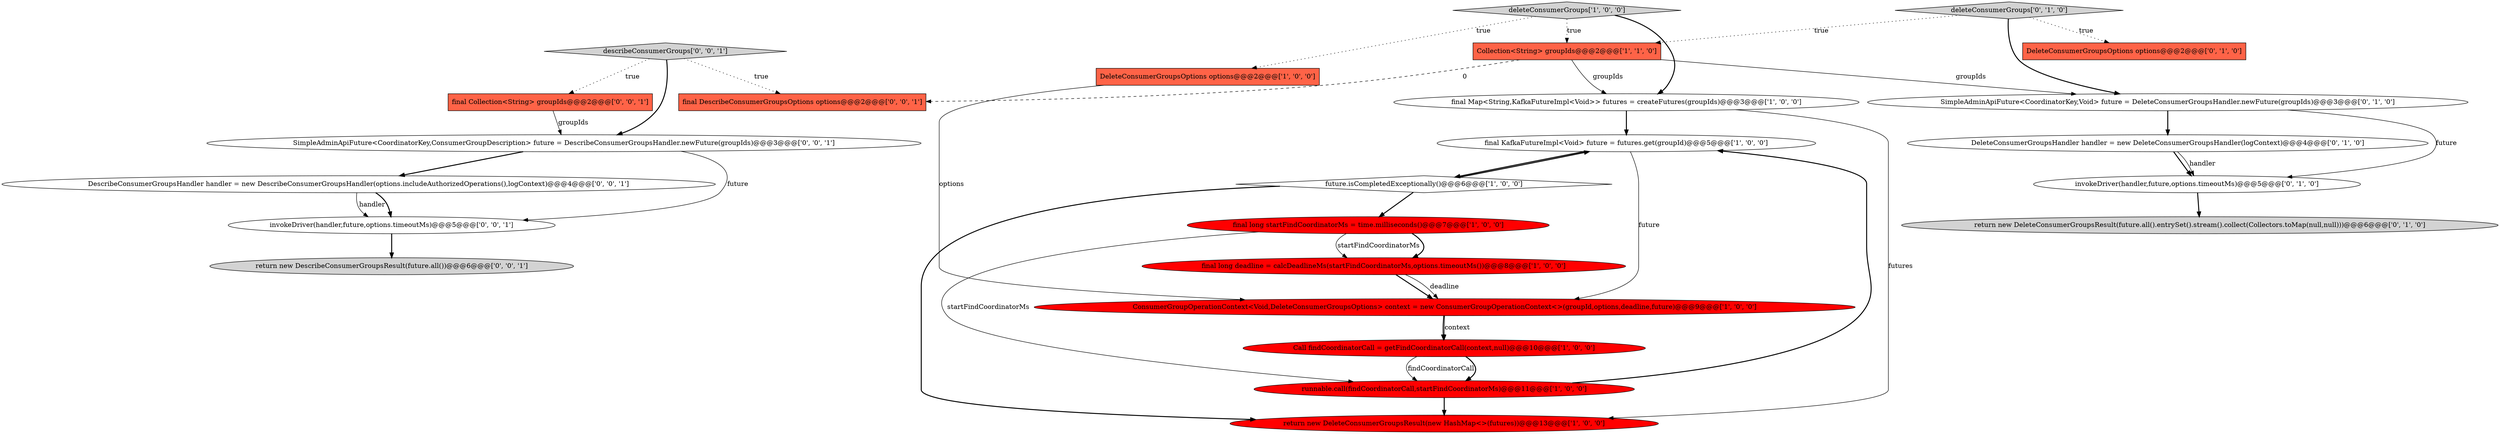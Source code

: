 digraph {
18 [style = filled, label = "SimpleAdminApiFuture<CoordinatorKey,ConsumerGroupDescription> future = DescribeConsumerGroupsHandler.newFuture(groupIds)@@@3@@@['0', '0', '1']", fillcolor = white, shape = ellipse image = "AAA0AAABBB3BBB"];
7 [style = filled, label = "final Map<String,KafkaFutureImpl<Void>> futures = createFutures(groupIds)@@@3@@@['1', '0', '0']", fillcolor = white, shape = ellipse image = "AAA0AAABBB1BBB"];
2 [style = filled, label = "final KafkaFutureImpl<Void> future = futures.get(groupId)@@@5@@@['1', '0', '0']", fillcolor = white, shape = ellipse image = "AAA0AAABBB1BBB"];
16 [style = filled, label = "SimpleAdminApiFuture<CoordinatorKey,Void> future = DeleteConsumerGroupsHandler.newFuture(groupIds)@@@3@@@['0', '1', '0']", fillcolor = white, shape = ellipse image = "AAA0AAABBB2BBB"];
19 [style = filled, label = "return new DescribeConsumerGroupsResult(future.all())@@@6@@@['0', '0', '1']", fillcolor = lightgray, shape = ellipse image = "AAA0AAABBB3BBB"];
24 [style = filled, label = "DescribeConsumerGroupsHandler handler = new DescribeConsumerGroupsHandler(options.includeAuthorizedOperations(),logContext)@@@4@@@['0', '0', '1']", fillcolor = white, shape = ellipse image = "AAA0AAABBB3BBB"];
20 [style = filled, label = "describeConsumerGroups['0', '0', '1']", fillcolor = lightgray, shape = diamond image = "AAA0AAABBB3BBB"];
23 [style = filled, label = "invokeDriver(handler,future,options.timeoutMs)@@@5@@@['0', '0', '1']", fillcolor = white, shape = ellipse image = "AAA0AAABBB3BBB"];
17 [style = filled, label = "return new DeleteConsumerGroupsResult(future.all().entrySet().stream().collect(Collectors.toMap(null,null)))@@@6@@@['0', '1', '0']", fillcolor = lightgray, shape = ellipse image = "AAA0AAABBB2BBB"];
13 [style = filled, label = "DeleteConsumerGroupsOptions options@@@2@@@['0', '1', '0']", fillcolor = tomato, shape = box image = "AAA0AAABBB2BBB"];
10 [style = filled, label = "runnable.call(findCoordinatorCall,startFindCoordinatorMs)@@@11@@@['1', '0', '0']", fillcolor = red, shape = ellipse image = "AAA1AAABBB1BBB"];
14 [style = filled, label = "invokeDriver(handler,future,options.timeoutMs)@@@5@@@['0', '1', '0']", fillcolor = white, shape = ellipse image = "AAA0AAABBB2BBB"];
8 [style = filled, label = "future.isCompletedExceptionally()@@@6@@@['1', '0', '0']", fillcolor = white, shape = diamond image = "AAA0AAABBB1BBB"];
3 [style = filled, label = "ConsumerGroupOperationContext<Void,DeleteConsumerGroupsOptions> context = new ConsumerGroupOperationContext<>(groupId,options,deadline,future)@@@9@@@['1', '0', '0']", fillcolor = red, shape = ellipse image = "AAA1AAABBB1BBB"];
15 [style = filled, label = "DeleteConsumerGroupsHandler handler = new DeleteConsumerGroupsHandler(logContext)@@@4@@@['0', '1', '0']", fillcolor = white, shape = ellipse image = "AAA0AAABBB2BBB"];
1 [style = filled, label = "Call findCoordinatorCall = getFindCoordinatorCall(context,null)@@@10@@@['1', '0', '0']", fillcolor = red, shape = ellipse image = "AAA1AAABBB1BBB"];
11 [style = filled, label = "deleteConsumerGroups['1', '0', '0']", fillcolor = lightgray, shape = diamond image = "AAA0AAABBB1BBB"];
21 [style = filled, label = "final Collection<String> groupIds@@@2@@@['0', '0', '1']", fillcolor = tomato, shape = box image = "AAA0AAABBB3BBB"];
6 [style = filled, label = "final long deadline = calcDeadlineMs(startFindCoordinatorMs,options.timeoutMs())@@@8@@@['1', '0', '0']", fillcolor = red, shape = ellipse image = "AAA1AAABBB1BBB"];
5 [style = filled, label = "return new DeleteConsumerGroupsResult(new HashMap<>(futures))@@@13@@@['1', '0', '0']", fillcolor = red, shape = ellipse image = "AAA1AAABBB1BBB"];
4 [style = filled, label = "final long startFindCoordinatorMs = time.milliseconds()@@@7@@@['1', '0', '0']", fillcolor = red, shape = ellipse image = "AAA1AAABBB1BBB"];
9 [style = filled, label = "Collection<String> groupIds@@@2@@@['1', '1', '0']", fillcolor = tomato, shape = box image = "AAA0AAABBB1BBB"];
12 [style = filled, label = "deleteConsumerGroups['0', '1', '0']", fillcolor = lightgray, shape = diamond image = "AAA0AAABBB2BBB"];
22 [style = filled, label = "final DescribeConsumerGroupsOptions options@@@2@@@['0', '0', '1']", fillcolor = tomato, shape = box image = "AAA0AAABBB3BBB"];
0 [style = filled, label = "DeleteConsumerGroupsOptions options@@@2@@@['1', '0', '0']", fillcolor = tomato, shape = box image = "AAA0AAABBB1BBB"];
6->3 [style = bold, label=""];
4->10 [style = solid, label="startFindCoordinatorMs"];
1->10 [style = solid, label="findCoordinatorCall"];
16->15 [style = bold, label=""];
2->3 [style = solid, label="future"];
24->23 [style = solid, label="handler"];
18->24 [style = bold, label=""];
3->1 [style = bold, label=""];
9->7 [style = solid, label="groupIds"];
15->14 [style = bold, label=""];
4->6 [style = bold, label=""];
3->1 [style = solid, label="context"];
0->3 [style = solid, label="options"];
21->18 [style = solid, label="groupIds"];
14->17 [style = bold, label=""];
11->9 [style = dotted, label="true"];
9->22 [style = dashed, label="0"];
12->16 [style = bold, label=""];
20->21 [style = dotted, label="true"];
16->14 [style = solid, label="future"];
20->18 [style = bold, label=""];
12->13 [style = dotted, label="true"];
18->23 [style = solid, label="future"];
10->5 [style = bold, label=""];
8->5 [style = bold, label=""];
8->2 [style = bold, label=""];
7->5 [style = solid, label="futures"];
7->2 [style = bold, label=""];
9->16 [style = solid, label="groupIds"];
23->19 [style = bold, label=""];
11->0 [style = dotted, label="true"];
6->3 [style = solid, label="deadline"];
10->2 [style = bold, label=""];
20->22 [style = dotted, label="true"];
8->4 [style = bold, label=""];
1->10 [style = bold, label=""];
4->6 [style = solid, label="startFindCoordinatorMs"];
15->14 [style = solid, label="handler"];
11->7 [style = bold, label=""];
2->8 [style = bold, label=""];
12->9 [style = dotted, label="true"];
24->23 [style = bold, label=""];
}

